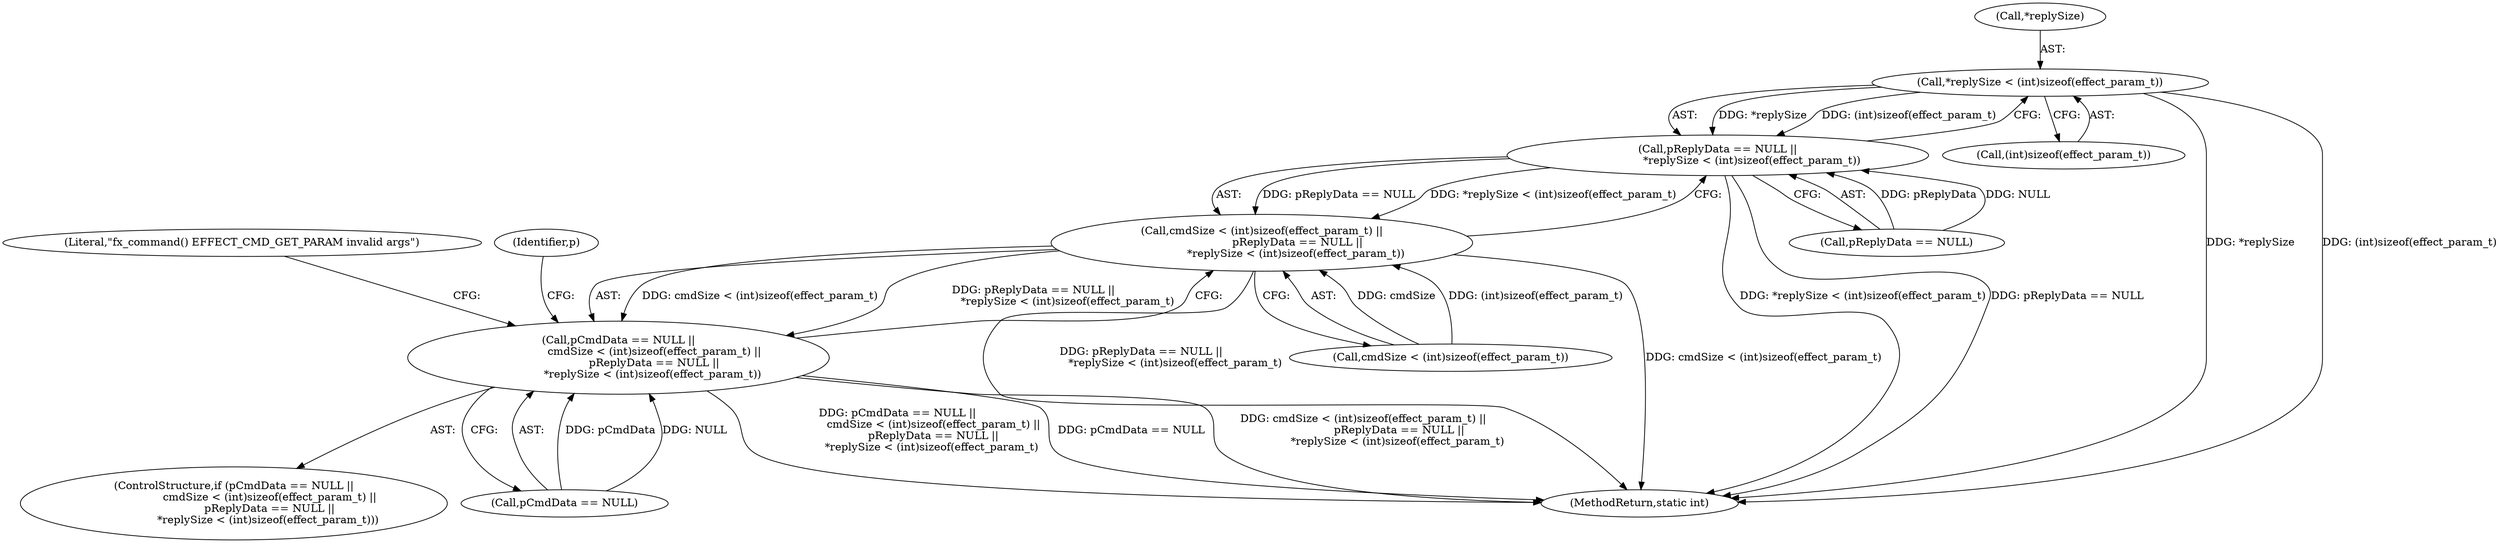 digraph "1_Android_073a80800f341325932c66818ce4302b312909a4_0@del" {
"1000252" [label="(Call,*replySize < (int)sizeof(effect_param_t))"];
"1000248" [label="(Call,pReplyData == NULL ||\n                    *replySize < (int)sizeof(effect_param_t))"];
"1000241" [label="(Call,cmdSize < (int)sizeof(effect_param_t) ||\n                     pReplyData == NULL ||\n                    *replySize < (int)sizeof(effect_param_t))"];
"1000237" [label="(Call,pCmdData == NULL ||\n                     cmdSize < (int)sizeof(effect_param_t) ||\n                     pReplyData == NULL ||\n                    *replySize < (int)sizeof(effect_param_t))"];
"1000242" [label="(Call,cmdSize < (int)sizeof(effect_param_t))"];
"1000241" [label="(Call,cmdSize < (int)sizeof(effect_param_t) ||\n                     pReplyData == NULL ||\n                    *replySize < (int)sizeof(effect_param_t))"];
"1000255" [label="(Call,(int)sizeof(effect_param_t))"];
"1000261" [label="(Literal,\"fx_command() EFFECT_CMD_GET_PARAM invalid args\")"];
"1000252" [label="(Call,*replySize < (int)sizeof(effect_param_t))"];
"1000248" [label="(Call,pReplyData == NULL ||\n                    *replySize < (int)sizeof(effect_param_t))"];
"1000236" [label="(ControlStructure,if (pCmdData == NULL ||\n                     cmdSize < (int)sizeof(effect_param_t) ||\n                     pReplyData == NULL ||\n                    *replySize < (int)sizeof(effect_param_t)))"];
"1000267" [label="(Identifier,p)"];
"1000474" [label="(MethodReturn,static int)"];
"1000253" [label="(Call,*replySize)"];
"1000237" [label="(Call,pCmdData == NULL ||\n                     cmdSize < (int)sizeof(effect_param_t) ||\n                     pReplyData == NULL ||\n                    *replySize < (int)sizeof(effect_param_t))"];
"1000249" [label="(Call,pReplyData == NULL)"];
"1000238" [label="(Call,pCmdData == NULL)"];
"1000252" -> "1000248"  [label="AST: "];
"1000252" -> "1000255"  [label="CFG: "];
"1000253" -> "1000252"  [label="AST: "];
"1000255" -> "1000252"  [label="AST: "];
"1000248" -> "1000252"  [label="CFG: "];
"1000252" -> "1000474"  [label="DDG: *replySize"];
"1000252" -> "1000474"  [label="DDG: (int)sizeof(effect_param_t)"];
"1000252" -> "1000248"  [label="DDG: *replySize"];
"1000252" -> "1000248"  [label="DDG: (int)sizeof(effect_param_t)"];
"1000248" -> "1000241"  [label="AST: "];
"1000248" -> "1000249"  [label="CFG: "];
"1000249" -> "1000248"  [label="AST: "];
"1000241" -> "1000248"  [label="CFG: "];
"1000248" -> "1000474"  [label="DDG: *replySize < (int)sizeof(effect_param_t)"];
"1000248" -> "1000474"  [label="DDG: pReplyData == NULL"];
"1000248" -> "1000241"  [label="DDG: pReplyData == NULL"];
"1000248" -> "1000241"  [label="DDG: *replySize < (int)sizeof(effect_param_t)"];
"1000249" -> "1000248"  [label="DDG: pReplyData"];
"1000249" -> "1000248"  [label="DDG: NULL"];
"1000241" -> "1000237"  [label="AST: "];
"1000241" -> "1000242"  [label="CFG: "];
"1000242" -> "1000241"  [label="AST: "];
"1000237" -> "1000241"  [label="CFG: "];
"1000241" -> "1000474"  [label="DDG: pReplyData == NULL ||\n                    *replySize < (int)sizeof(effect_param_t)"];
"1000241" -> "1000474"  [label="DDG: cmdSize < (int)sizeof(effect_param_t)"];
"1000241" -> "1000237"  [label="DDG: cmdSize < (int)sizeof(effect_param_t)"];
"1000241" -> "1000237"  [label="DDG: pReplyData == NULL ||\n                    *replySize < (int)sizeof(effect_param_t)"];
"1000242" -> "1000241"  [label="DDG: cmdSize"];
"1000242" -> "1000241"  [label="DDG: (int)sizeof(effect_param_t)"];
"1000237" -> "1000236"  [label="AST: "];
"1000237" -> "1000238"  [label="CFG: "];
"1000238" -> "1000237"  [label="AST: "];
"1000261" -> "1000237"  [label="CFG: "];
"1000267" -> "1000237"  [label="CFG: "];
"1000237" -> "1000474"  [label="DDG: pCmdData == NULL ||\n                     cmdSize < (int)sizeof(effect_param_t) ||\n                     pReplyData == NULL ||\n                    *replySize < (int)sizeof(effect_param_t)"];
"1000237" -> "1000474"  [label="DDG: pCmdData == NULL"];
"1000237" -> "1000474"  [label="DDG: cmdSize < (int)sizeof(effect_param_t) ||\n                     pReplyData == NULL ||\n                    *replySize < (int)sizeof(effect_param_t)"];
"1000238" -> "1000237"  [label="DDG: pCmdData"];
"1000238" -> "1000237"  [label="DDG: NULL"];
}
